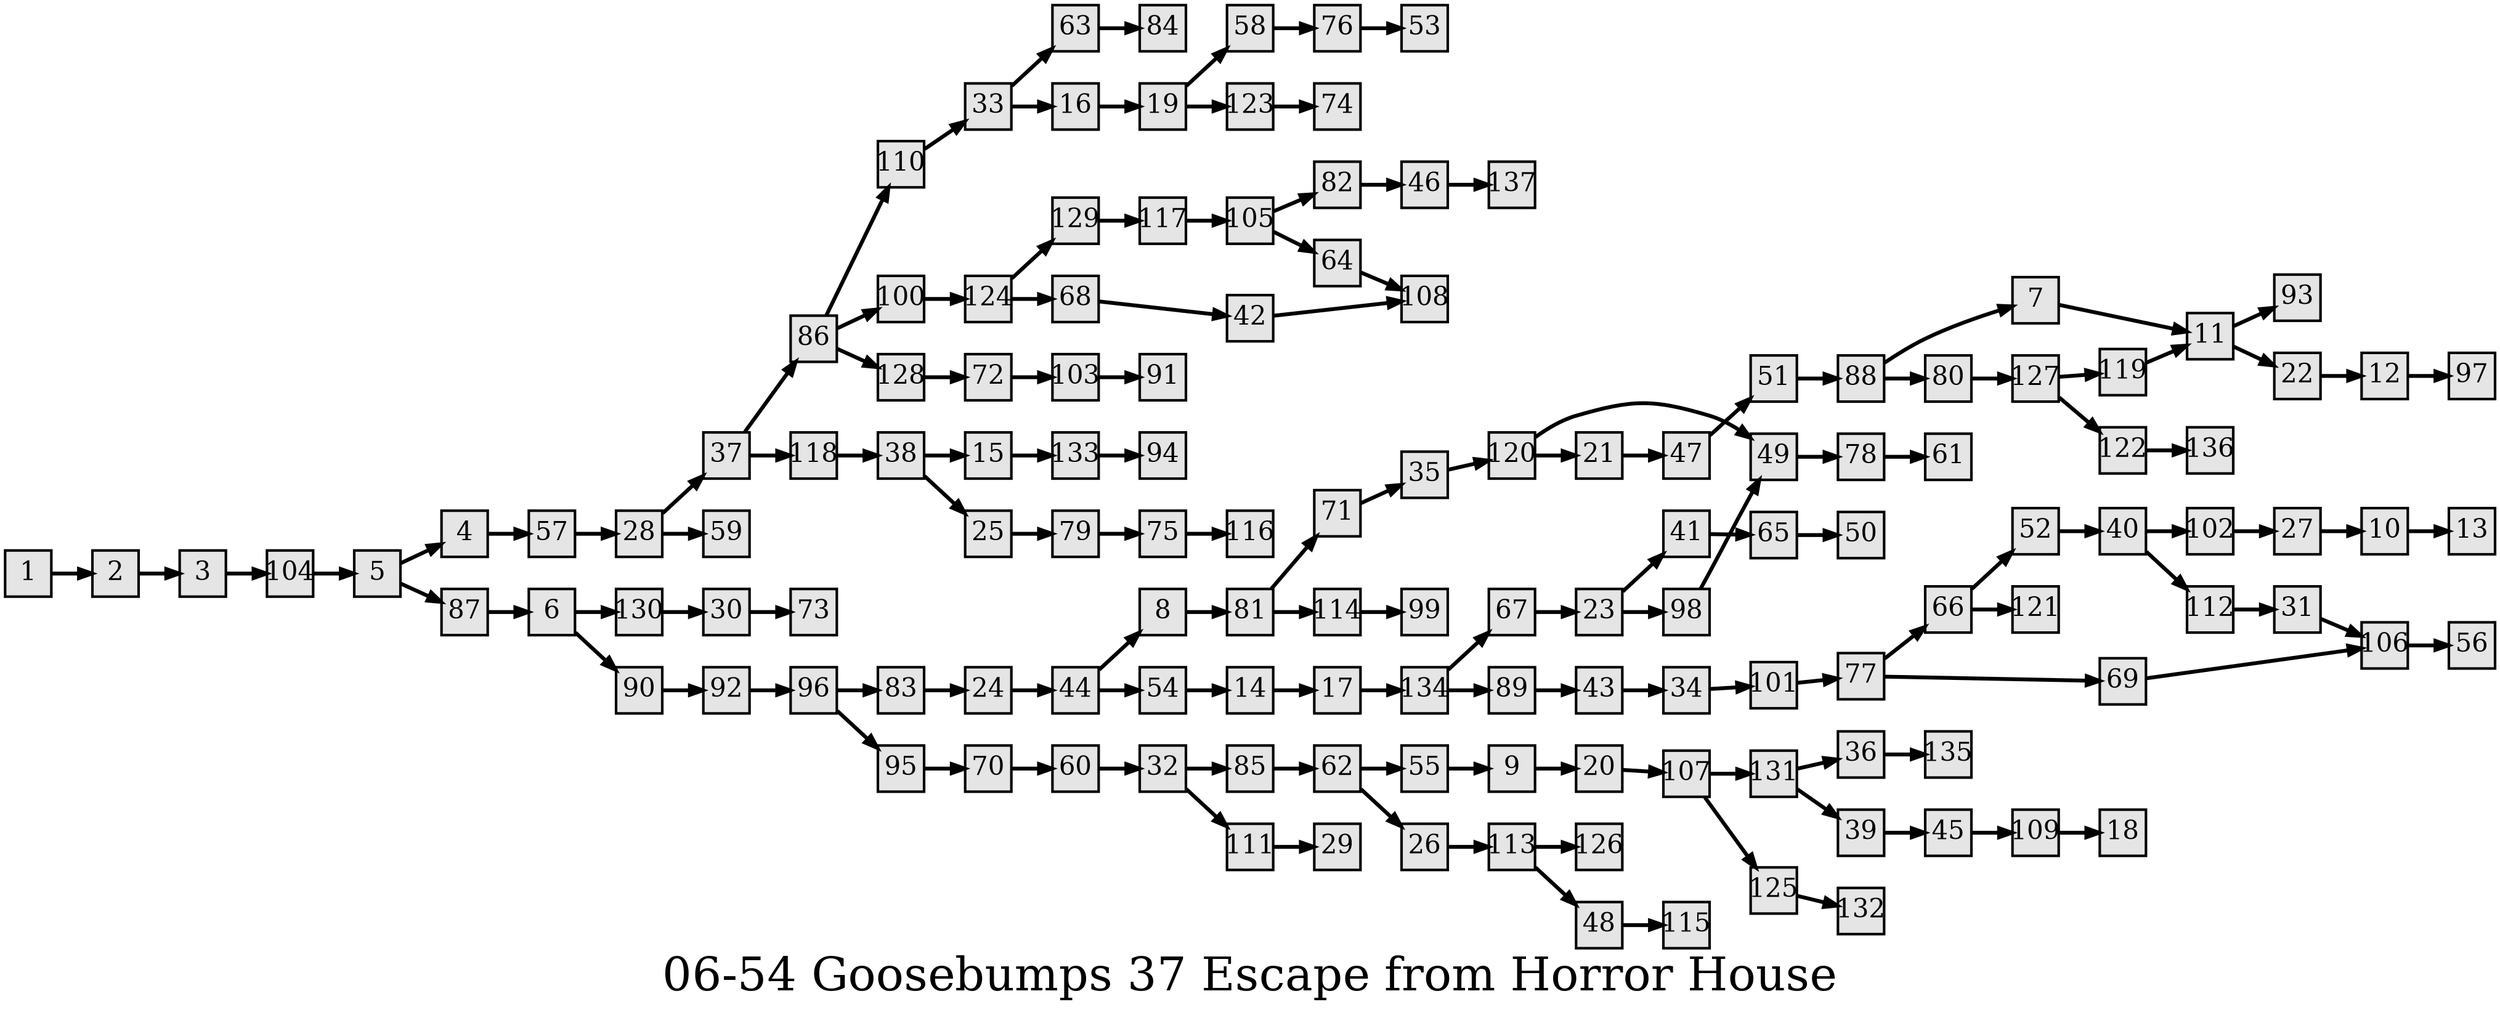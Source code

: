 digraph g{
  graph [ label="06-54 Goosebumps 37 Escape from Horror House" rankdir=LR, ordering=out, fontsize=36, nodesep="0.35", ranksep="0.45"];
  node  [shape=rect, penwidth=2, fontsize=20, style=filled, fillcolor=grey90, margin="0,0", labelfloat=true, regular=true, fixedsize=true];
  edge  [labelfloat=true, penwidth=3, fontsize=12];
  // ---;
  // group  : Katz;
  // id     : 06-54;
  // gbid   : 1235;
  // series : Give Yourself Goosebumps;
  // title  : Escape from Horror House;
  // author : R.L. Stine;
  // credit:;
  // - name : Yee-Ann Wong;
  // role : encoder;
  // date : 2017-08-31;
  // - name : Jeremy Douglass;
  // role : editor;
  // date : 2017-10-19;
  // render:;
  // - name   : small;
  // styles : gvStyles-small.txt;
  // engine : dot;
  // comment: >;
  
  // ---;
  
  // From | To | Label;
  
  1 -> 2;
  2 -> 3;
  3 -> 104;
  4 -> 57;
  5 -> 4;
  5 -> 87;
  6 -> 130;
  6 -> 90;
  7 -> 11;
  8 -> 81;
  9 -> 20;
  10 -> 13;
  11 -> 93;
  11 -> 22;
  12 -> 97;
  14 -> 17;
  15 -> 133;
  16 -> 19;
  17 -> 134;
  19 -> 58;
  19 -> 123;
  20 -> 107;
  21 -> 47;
  22 -> 12;
  23 -> 41;
  23 -> 98;
  24 -> 44;
  25 -> 79;
  26 -> 113;
  27 -> 10;
  28 -> 37;
  28 -> 59;
  30 -> 73;
  31 -> 106;
  32 -> 85;
  32 -> 111;
  33 -> 63;
  33 -> 16;
  34 -> 101;
  35 -> 120;
  36 -> 135;
  37 -> 86;
  37 -> 118;
  38 -> 15;
  38 -> 25;
  39 -> 45;
  40 -> 102;
  40 -> 112;
  41 -> 65;
  42 -> 108;
  43 -> 34;
  44 -> 8;
  44 -> 54;
  45 -> 109;
  46 -> 137;
  47 -> 51;
  48 -> 115;
  49 -> 78;
  51 -> 88;
  52 -> 40;
  54 -> 14;
  55 -> 9;
  57 -> 28;
  58 -> 76;
  60 -> 32;
  62 -> 55;
  62 -> 26;
  63 -> 84;
  64 -> 108;
  65 -> 50;
  66 -> 52;
  66 -> 121;
  67 -> 23;
  68 -> 42;
  69 -> 106;
  70 -> 60;
  71 -> 35;
  72 -> 103;
  75 -> 116;
  76 -> 53;
  77 -> 66;
  77 -> 69;
  78 -> 61;
  79 -> 75;
  80 -> 127;
  81 -> 71;
  81 -> 114;
  82 -> 46;
  83 -> 24;
  85 -> 62;
  86 -> 110;
  86 -> 100;
  86 -> 128;
  87 -> 6;
  88 -> 7;
  88 -> 80;
  89 -> 43;
  90 -> 92;
  92 -> 96;
  95 -> 70;
  96 -> 83;
  96 -> 95;
  98 -> 49;
  100 -> 124;
  101 -> 77;
  102 -> 27;
  103 -> 91;
  104 -> 5;
  105 -> 82;
  105 -> 64;
  106 -> 56;
  107 -> 131;
  107 -> 125;
  109 -> 18;
  110 -> 33;
  111 -> 29;
  112 -> 31;
  113 -> 126;
  113 -> 48;
  114 -> 99;
  117 -> 105;
  118 -> 38;
  119 -> 11;
  120 -> 49;
  120 -> 21;
  122 -> 136;
  123 -> 74;
  124 -> 129;
  124 -> 68;
  125 -> 132;
  127 -> 119;
  127 -> 122;
  128 -> 72;
  129 -> 117;
  130 -> 30;
  131 -> 36;
  131 -> 39;
  133 -> 94;
  134 -> 67;
  134 -> 89;
}

